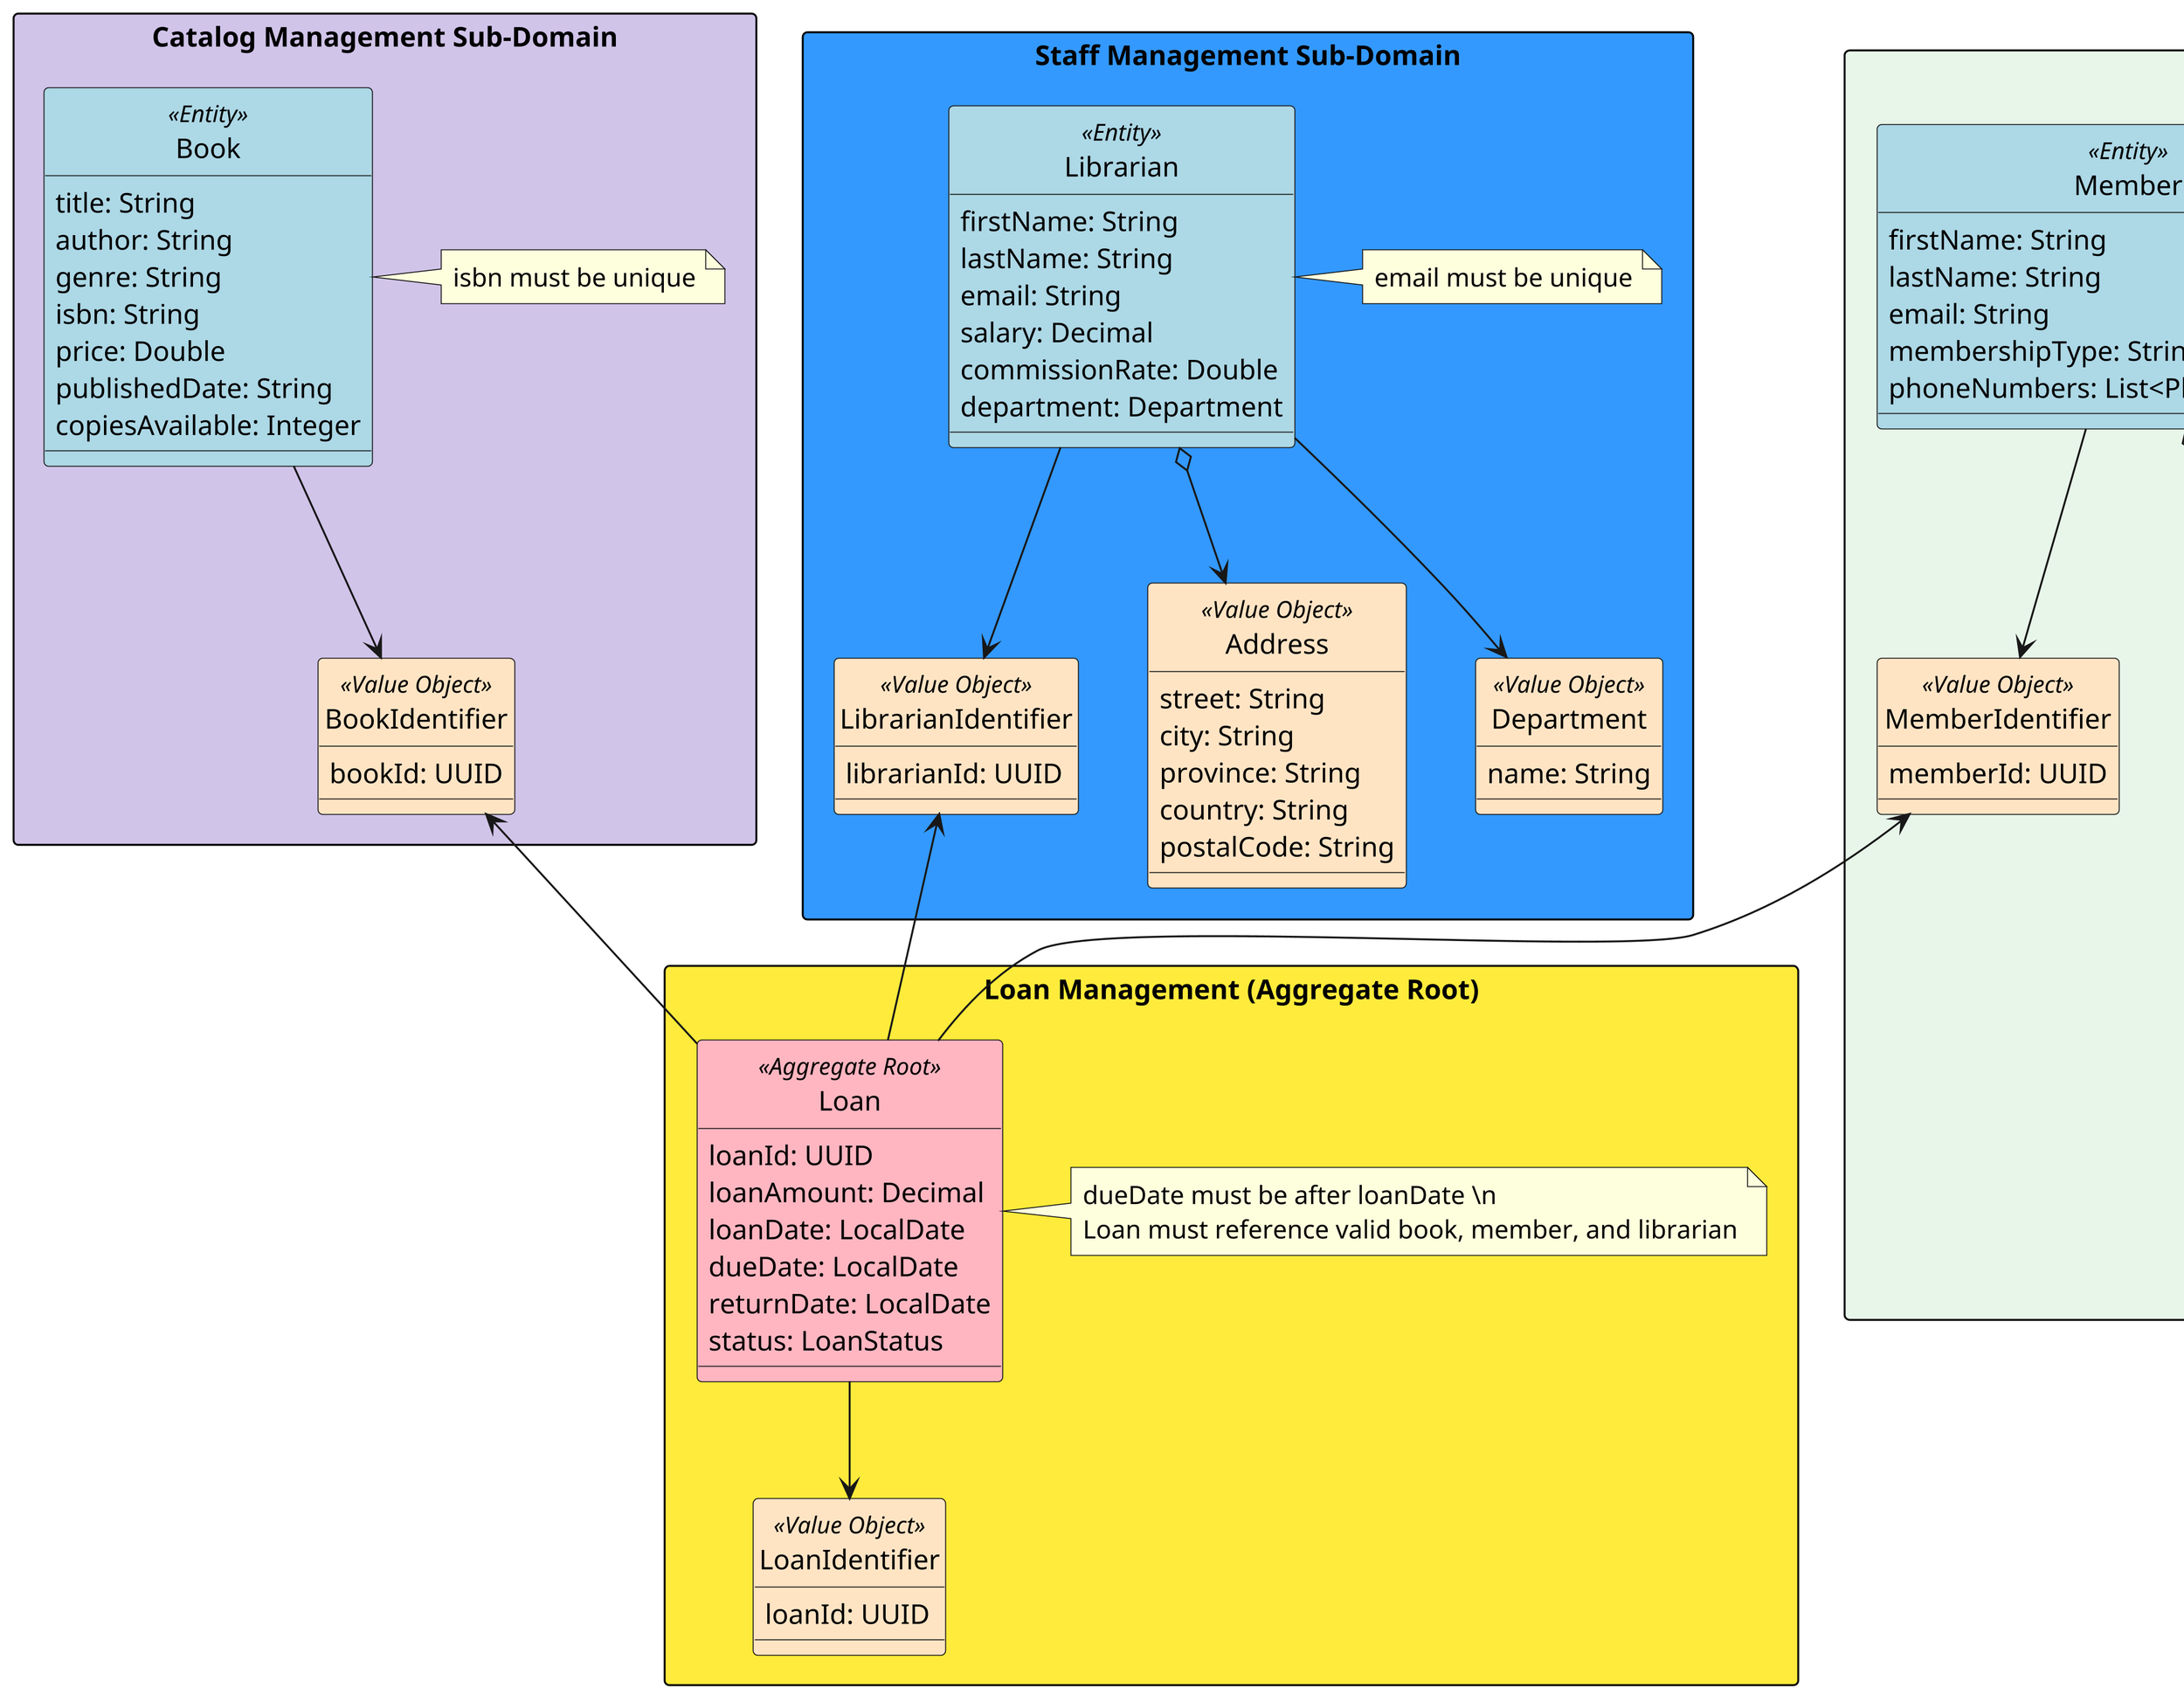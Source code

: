 @startuml
hide circle
top to bottom direction

!define ENTITY(entityName) class entityName << Entity >>
!define AGGREGATE_ROOT(aggregateRootName) class aggregateRootName << Aggregate Root >>
!define VALUE_OBJECT(valueObjectName) class valueObjectName << Value Object >>
!pragma useVerticalIf on
skinparam dpi 350
skinparam packageStyle rectangle
skinparam rectangle {
    BackgroundColor #f7f4eb
    BorderColor Black
}

' Loan Domain (Aggregator Microservice)
Package "Loan Management (Aggregate Root)" <<Rectangle>> #FFEB3B {
    AGGREGATE_ROOT(Loan) #lightpink {
        loanId: UUID
        loanAmount: Decimal
        loanDate: LocalDate
        dueDate: LocalDate
        returnDate: LocalDate
        status: LoanStatus
    }

    VALUE_OBJECT(LoanIdentifier) #Bisque {
        loanId: UUID
    }

    Loan --> LoanIdentifier


    note right of Loan
        dueDate must be after loanDate \n
        Loan must reference valid book, member, and librarian
    end note
}

' Book Domain
Package "Catalog Management Sub-Domain" <<Rectangle>> #D1C4E9 {
    ENTITY(Book) #lightblue {
        title: String
        author: String
        genre: String
        isbn: String
        price: Double
        publishedDate: String
        copiesAvailable: Integer
    }
    VALUE_OBJECT(BookIdentifier) #Bisque {
        bookId: UUID
    }
    Book --> BookIdentifier
    BookIdentifier <-- Loan

    note right of Book
        isbn must be unique
    end note
}

' Member Domain
Package "Member Management Sub-Domain" <<Rectangle>> #E8F5E9 {
    ENTITY(Member) #lightblue {
        firstName: String
        lastName: String
        email: String
        membershipType: String
        phoneNumbers: List<PhoneNumber>
    }
    VALUE_OBJECT(MemberIdentifier) #Bisque {
        memberId: UUID
    }
    VALUE_OBJECT(MemberAddress) #Bisque {
        street: String
        city: String
        province: String
        country: String
    }
    VALUE_OBJECT(PhoneNumber) #Bisque {
        type: PhoneType
        number: String
    }
    VALUE_OBJECT(PhoneType) #Bisque {
        value: String
    }
    Member --> MemberIdentifier
    Member o--> MemberAddress
    Member o--> PhoneNumber
    PhoneNumber --> PhoneType
    MemberIdentifier <-- Loan

    note right of Member
        first name and last name must be unique
    end note
}

' Staff Domain
Package "Staff Management Sub-Domain" <<Rectangle>> #3399FF {
    ENTITY(Librarian) #lightblue {
        firstName: String
        lastName: String
        email: String
        salary: Decimal
        commissionRate: Double
        department: Department
    }
    VALUE_OBJECT(LibrarianIdentifier) #Bisque {
        librarianId: UUID
    }
    VALUE_OBJECT(Address) #Bisque {
        street: String
        city: String
        province: String
        country: String
        postalCode: String
    }
    VALUE_OBJECT(Department) #Bisque {
        name: String
    }
    Librarian --> LibrarianIdentifier
    Librarian o--> Address
    Librarian --> Department
    LibrarianIdentifier <-- Loan

    note right of Librarian
        email must be unique
    end note
}

@enduml